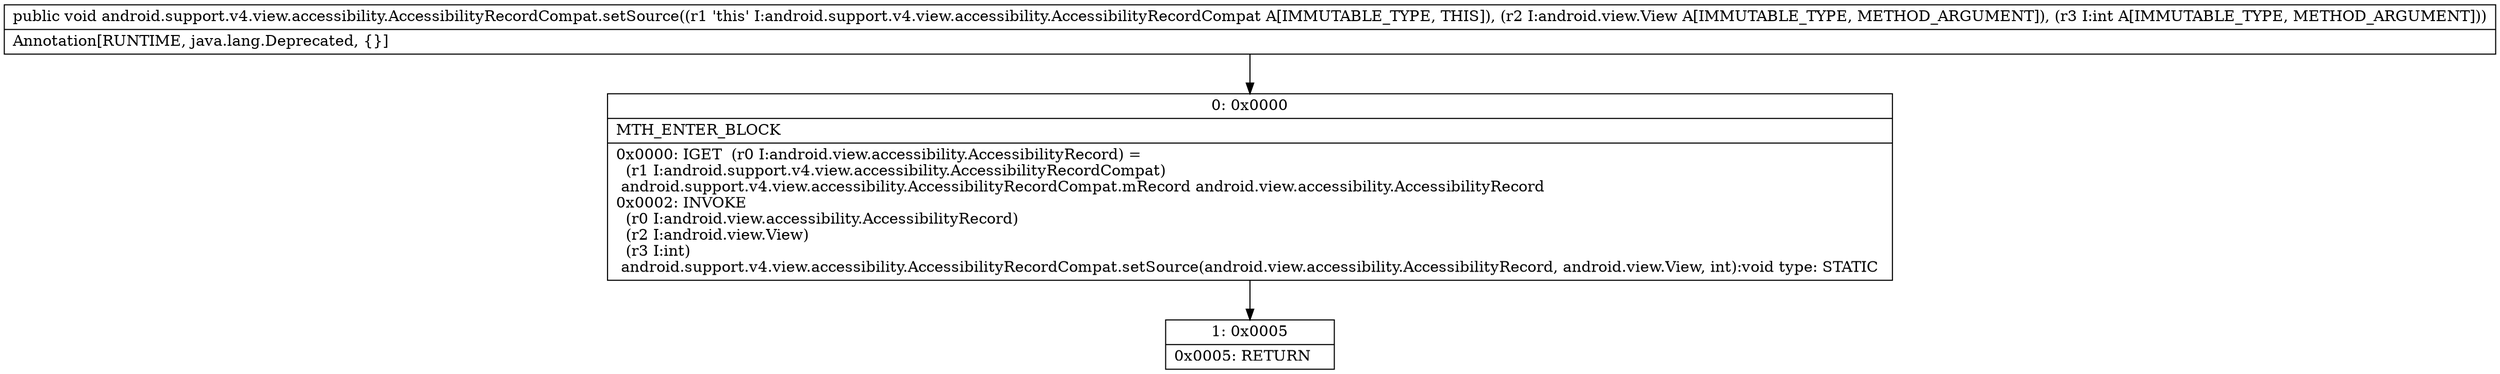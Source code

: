 digraph "CFG forandroid.support.v4.view.accessibility.AccessibilityRecordCompat.setSource(Landroid\/view\/View;I)V" {
Node_0 [shape=record,label="{0\:\ 0x0000|MTH_ENTER_BLOCK\l|0x0000: IGET  (r0 I:android.view.accessibility.AccessibilityRecord) = \l  (r1 I:android.support.v4.view.accessibility.AccessibilityRecordCompat)\l android.support.v4.view.accessibility.AccessibilityRecordCompat.mRecord android.view.accessibility.AccessibilityRecord \l0x0002: INVOKE  \l  (r0 I:android.view.accessibility.AccessibilityRecord)\l  (r2 I:android.view.View)\l  (r3 I:int)\l android.support.v4.view.accessibility.AccessibilityRecordCompat.setSource(android.view.accessibility.AccessibilityRecord, android.view.View, int):void type: STATIC \l}"];
Node_1 [shape=record,label="{1\:\ 0x0005|0x0005: RETURN   \l}"];
MethodNode[shape=record,label="{public void android.support.v4.view.accessibility.AccessibilityRecordCompat.setSource((r1 'this' I:android.support.v4.view.accessibility.AccessibilityRecordCompat A[IMMUTABLE_TYPE, THIS]), (r2 I:android.view.View A[IMMUTABLE_TYPE, METHOD_ARGUMENT]), (r3 I:int A[IMMUTABLE_TYPE, METHOD_ARGUMENT]))  | Annotation[RUNTIME, java.lang.Deprecated, \{\}]\l}"];
MethodNode -> Node_0;
Node_0 -> Node_1;
}

